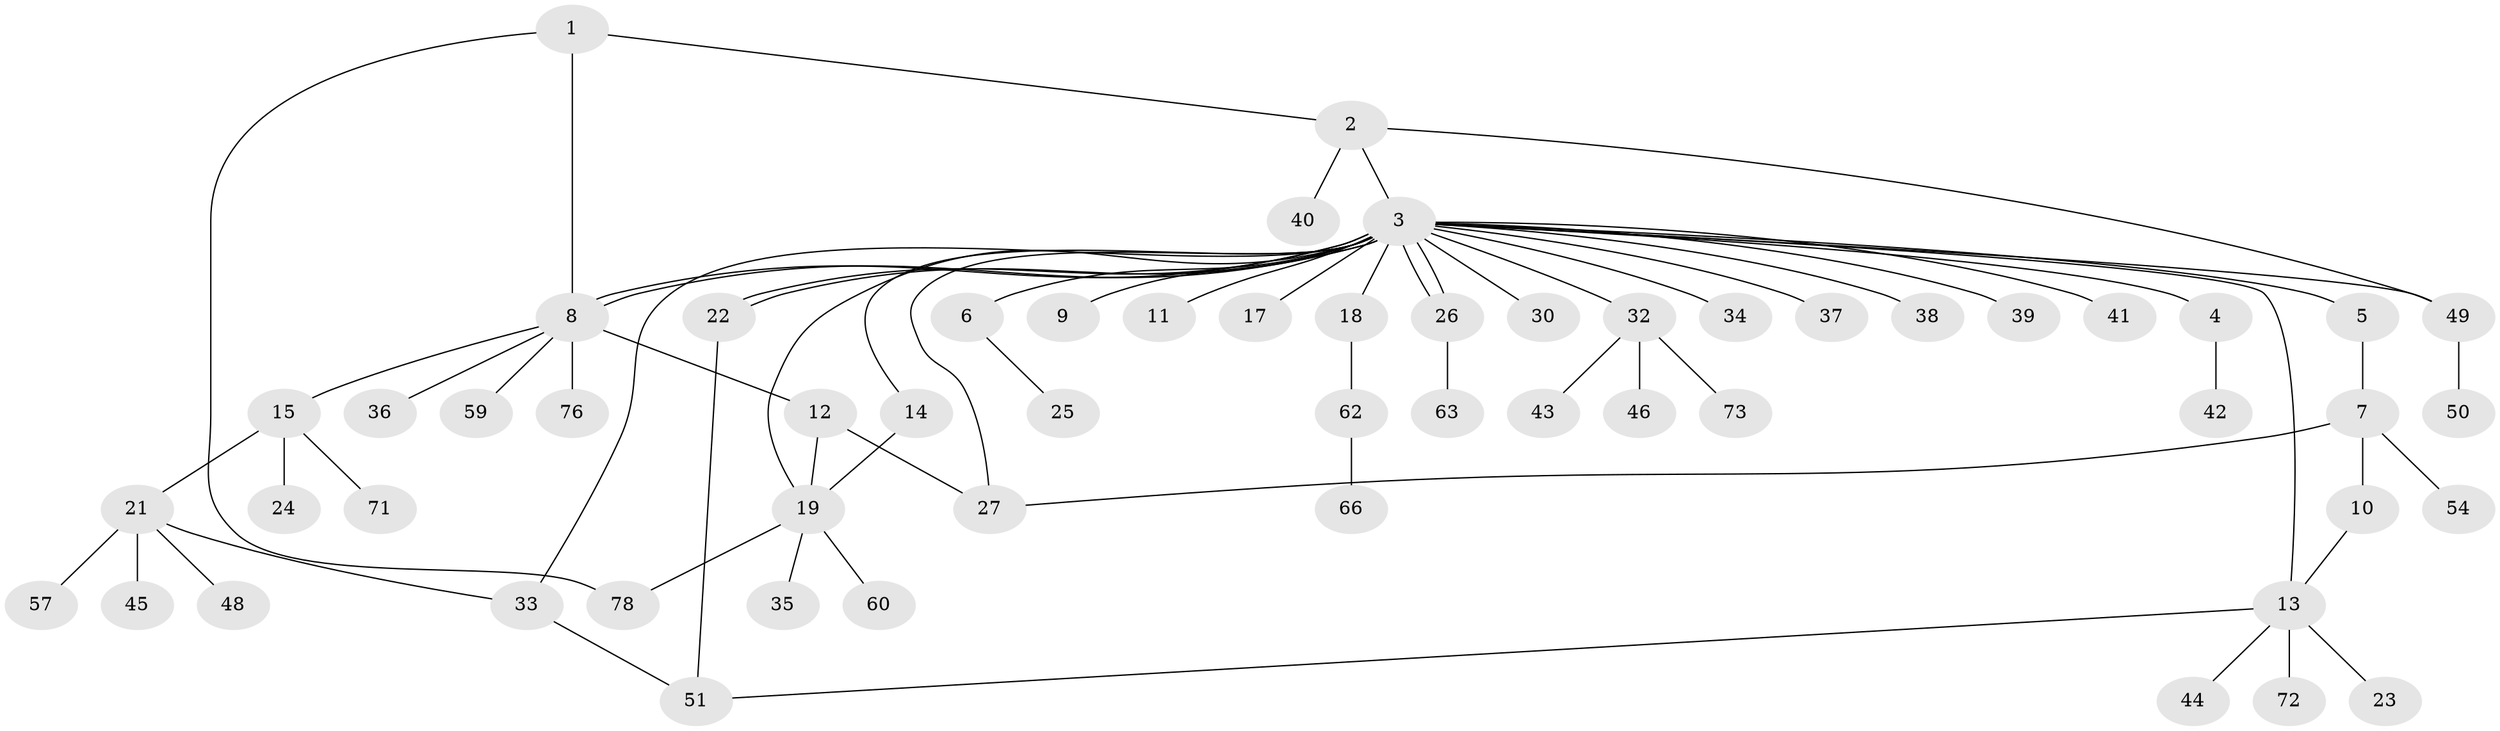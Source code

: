 // Generated by graph-tools (version 1.1) at 2025/51/02/27/25 19:51:53]
// undirected, 57 vertices, 70 edges
graph export_dot {
graph [start="1"]
  node [color=gray90,style=filled];
  1 [super="+75"];
  2 [super="+58"];
  3 [super="+28"];
  4;
  5;
  6 [super="+70"];
  7 [super="+53"];
  8 [super="+20"];
  9;
  10 [super="+16"];
  11;
  12 [super="+55"];
  13 [super="+29"];
  14;
  15 [super="+65"];
  17;
  18;
  19 [super="+56"];
  21 [super="+61"];
  22 [super="+68"];
  23;
  24;
  25;
  26 [super="+31"];
  27 [super="+77"];
  30;
  32 [super="+67"];
  33 [super="+47"];
  34;
  35;
  36;
  37;
  38;
  39;
  40 [super="+69"];
  41;
  42;
  43;
  44;
  45;
  46;
  48;
  49 [super="+74"];
  50;
  51 [super="+52"];
  54;
  57;
  59;
  60;
  62 [super="+64"];
  63;
  66;
  71;
  72;
  73;
  76;
  78;
  1 -- 2;
  1 -- 78;
  1 -- 8;
  2 -- 3;
  2 -- 40;
  2 -- 49;
  3 -- 4;
  3 -- 5;
  3 -- 6;
  3 -- 8;
  3 -- 8;
  3 -- 9;
  3 -- 11;
  3 -- 14;
  3 -- 17;
  3 -- 18;
  3 -- 19;
  3 -- 22;
  3 -- 22;
  3 -- 26;
  3 -- 26;
  3 -- 32;
  3 -- 33;
  3 -- 34;
  3 -- 37;
  3 -- 38;
  3 -- 39;
  3 -- 41;
  3 -- 49;
  3 -- 13;
  3 -- 30;
  3 -- 27;
  4 -- 42;
  5 -- 7;
  6 -- 25;
  7 -- 10;
  7 -- 27;
  7 -- 54;
  8 -- 12;
  8 -- 15;
  8 -- 59;
  8 -- 36;
  8 -- 76;
  10 -- 13;
  12 -- 27;
  12 -- 19;
  13 -- 23;
  13 -- 44;
  13 -- 51;
  13 -- 72;
  14 -- 19;
  15 -- 21;
  15 -- 24;
  15 -- 71;
  18 -- 62;
  19 -- 35;
  19 -- 60;
  19 -- 78;
  21 -- 45;
  21 -- 48;
  21 -- 57;
  21 -- 33;
  22 -- 51;
  26 -- 63;
  32 -- 43;
  32 -- 46;
  32 -- 73;
  33 -- 51;
  49 -- 50;
  62 -- 66;
}
